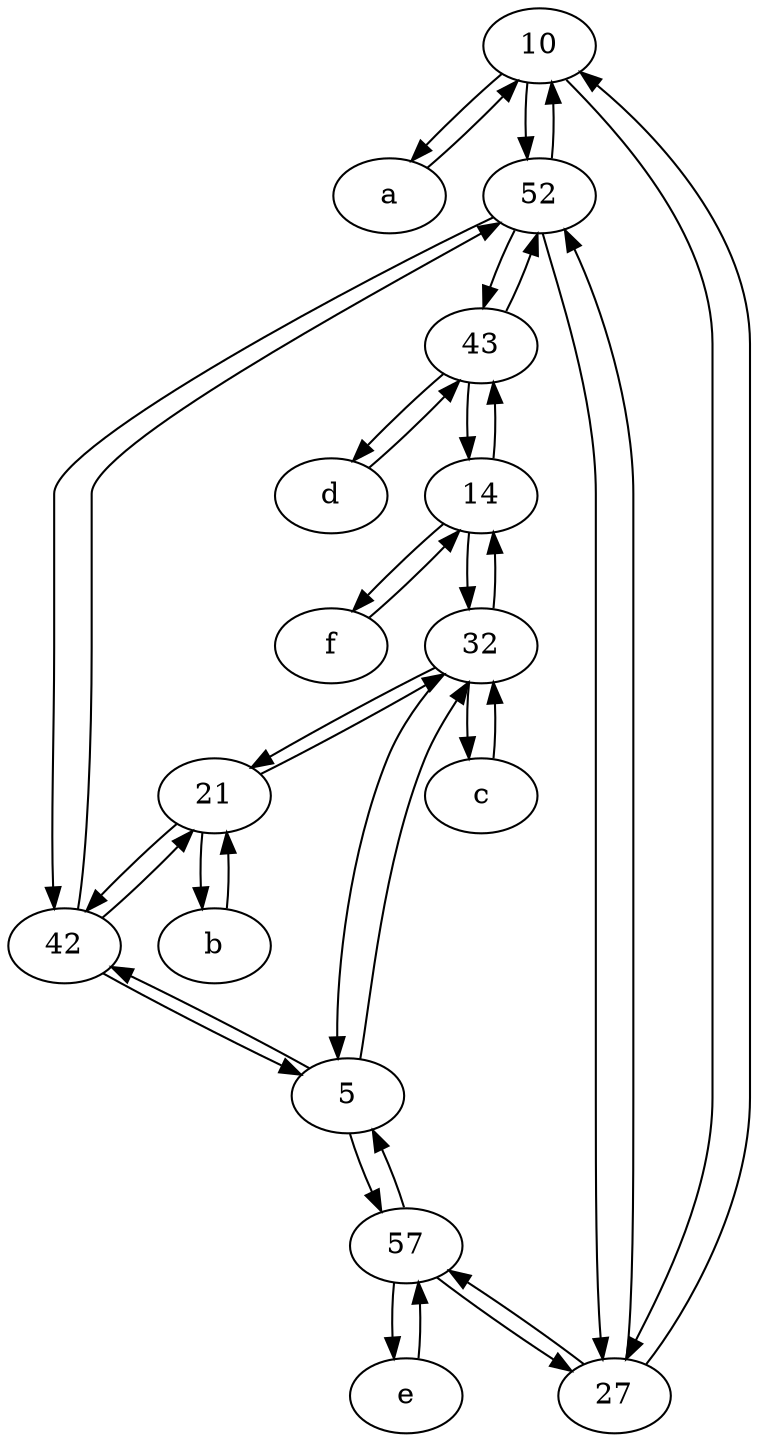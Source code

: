 digraph  {
	10;
	32;
	b [pos="50,20!"];
	d [pos="20,30!"];
	57;
	21;
	a [pos="40,10!"];
	42;
	52;
	e [pos="30,50!"];
	14;
	27;
	43;
	c [pos="20,10!"];
	f [pos="15,45!"];
	5;
	43 -> d;
	21 -> 42;
	5 -> 42;
	52 -> 42;
	5 -> 32;
	27 -> 10;
	42 -> 52;
	32 -> 21;
	f -> 14;
	27 -> 52;
	27 -> 57;
	57 -> 27;
	a -> 10;
	10 -> a;
	21 -> b;
	e -> 57;
	14 -> 32;
	b -> 21;
	14 -> 43;
	14 -> f;
	43 -> 52;
	10 -> 27;
	52 -> 27;
	10 -> 52;
	52 -> 43;
	32 -> c;
	c -> 32;
	57 -> 5;
	32 -> 14;
	57 -> e;
	42 -> 5;
	52 -> 10;
	42 -> 21;
	5 -> 57;
	32 -> 5;
	21 -> 32;
	43 -> 14;
	d -> 43;

	}
